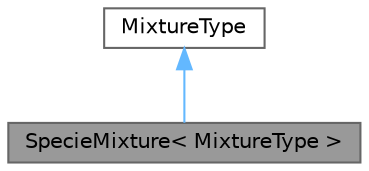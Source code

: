 digraph "SpecieMixture&lt; MixtureType &gt;"
{
 // LATEX_PDF_SIZE
  bgcolor="transparent";
  edge [fontname=Helvetica,fontsize=10,labelfontname=Helvetica,labelfontsize=10];
  node [fontname=Helvetica,fontsize=10,shape=box,height=0.2,width=0.4];
  Node1 [id="Node000001",label="SpecieMixture\< MixtureType \>",height=0.2,width=0.4,color="gray40", fillcolor="grey60", style="filled", fontcolor="black",tooltip="Foam::SpecieMixture."];
  Node2 -> Node1 [id="edge1_Node000001_Node000002",dir="back",color="steelblue1",style="solid",tooltip=" "];
  Node2 [id="Node000002",label="MixtureType",height=0.2,width=0.4,color="gray40", fillcolor="white", style="filled",tooltip=" "];
}
